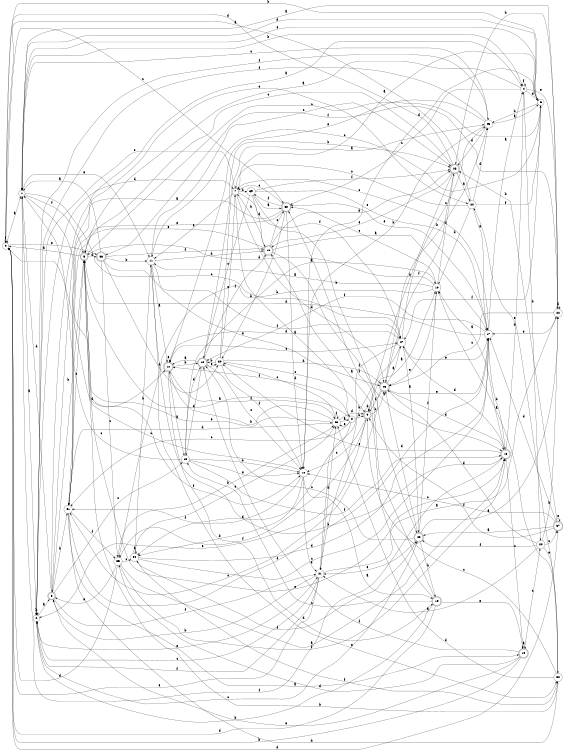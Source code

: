 digraph n32_5 {
__start0 [label="" shape="none"];

rankdir=LR;
size="8,5";

s0 [style="filled", color="black", fillcolor="white" shape="circle", label="0"];
s1 [style="filled", color="black", fillcolor="white" shape="circle", label="1"];
s2 [style="filled", color="black", fillcolor="white" shape="circle", label="2"];
s3 [style="rounded,filled", color="black", fillcolor="white" shape="doublecircle", label="3"];
s4 [style="filled", color="black", fillcolor="white" shape="circle", label="4"];
s5 [style="rounded,filled", color="black", fillcolor="white" shape="doublecircle", label="5"];
s6 [style="filled", color="black", fillcolor="white" shape="circle", label="6"];
s7 [style="filled", color="black", fillcolor="white" shape="circle", label="7"];
s8 [style="filled", color="black", fillcolor="white" shape="circle", label="8"];
s9 [style="rounded,filled", color="black", fillcolor="white" shape="doublecircle", label="9"];
s10 [style="filled", color="black", fillcolor="white" shape="circle", label="10"];
s11 [style="filled", color="black", fillcolor="white" shape="circle", label="11"];
s12 [style="rounded,filled", color="black", fillcolor="white" shape="doublecircle", label="12"];
s13 [style="filled", color="black", fillcolor="white" shape="circle", label="13"];
s14 [style="filled", color="black", fillcolor="white" shape="circle", label="14"];
s15 [style="rounded,filled", color="black", fillcolor="white" shape="doublecircle", label="15"];
s16 [style="rounded,filled", color="black", fillcolor="white" shape="doublecircle", label="16"];
s17 [style="filled", color="black", fillcolor="white" shape="circle", label="17"];
s18 [style="rounded,filled", color="black", fillcolor="white" shape="doublecircle", label="18"];
s19 [style="rounded,filled", color="black", fillcolor="white" shape="doublecircle", label="19"];
s20 [style="filled", color="black", fillcolor="white" shape="circle", label="20"];
s21 [style="filled", color="black", fillcolor="white" shape="circle", label="21"];
s22 [style="filled", color="black", fillcolor="white" shape="circle", label="22"];
s23 [style="rounded,filled", color="black", fillcolor="white" shape="doublecircle", label="23"];
s24 [style="filled", color="black", fillcolor="white" shape="circle", label="24"];
s25 [style="filled", color="black", fillcolor="white" shape="circle", label="25"];
s26 [style="rounded,filled", color="black", fillcolor="white" shape="doublecircle", label="26"];
s27 [style="filled", color="black", fillcolor="white" shape="circle", label="27"];
s28 [style="rounded,filled", color="black", fillcolor="white" shape="doublecircle", label="28"];
s29 [style="rounded,filled", color="black", fillcolor="white" shape="doublecircle", label="29"];
s30 [style="filled", color="black", fillcolor="white" shape="circle", label="30"];
s31 [style="filled", color="black", fillcolor="white" shape="circle", label="31"];
s32 [style="filled", color="black", fillcolor="white" shape="circle", label="32"];
s33 [style="filled", color="black", fillcolor="white" shape="circle", label="33"];
s34 [style="filled", color="black", fillcolor="white" shape="circle", label="34"];
s35 [style="filled", color="black", fillcolor="white" shape="circle", label="35"];
s36 [style="rounded,filled", color="black", fillcolor="white" shape="doublecircle", label="36"];
s37 [style="rounded,filled", color="black", fillcolor="white" shape="doublecircle", label="37"];
s38 [style="rounded,filled", color="black", fillcolor="white" shape="doublecircle", label="38"];
s39 [style="filled", color="black", fillcolor="white" shape="circle", label="39"];
s0 -> s1 [label="a"];
s0 -> s6 [label="b"];
s0 -> s38 [label="c"];
s0 -> s37 [label="d"];
s0 -> s36 [label="e"];
s0 -> s0 [label="f"];
s1 -> s2 [label="a"];
s1 -> s4 [label="b"];
s1 -> s27 [label="c"];
s1 -> s12 [label="d"];
s1 -> s11 [label="e"];
s1 -> s5 [label="f"];
s2 -> s3 [label="a"];
s2 -> s2 [label="b"];
s2 -> s28 [label="c"];
s2 -> s7 [label="d"];
s2 -> s21 [label="e"];
s2 -> s25 [label="f"];
s3 -> s4 [label="a"];
s3 -> s31 [label="b"];
s3 -> s13 [label="c"];
s3 -> s1 [label="d"];
s3 -> s24 [label="e"];
s3 -> s21 [label="f"];
s4 -> s5 [label="a"];
s4 -> s20 [label="b"];
s4 -> s38 [label="c"];
s4 -> s6 [label="d"];
s4 -> s22 [label="e"];
s4 -> s4 [label="f"];
s5 -> s0 [label="a"];
s5 -> s3 [label="b"];
s5 -> s6 [label="c"];
s5 -> s36 [label="d"];
s5 -> s18 [label="e"];
s5 -> s14 [label="f"];
s6 -> s7 [label="a"];
s6 -> s25 [label="b"];
s6 -> s11 [label="c"];
s6 -> s1 [label="d"];
s6 -> s1 [label="e"];
s6 -> s27 [label="f"];
s7 -> s8 [label="a"];
s7 -> s39 [label="b"];
s7 -> s2 [label="c"];
s7 -> s26 [label="d"];
s7 -> s11 [label="e"];
s7 -> s27 [label="f"];
s8 -> s5 [label="a"];
s8 -> s9 [label="b"];
s8 -> s31 [label="c"];
s8 -> s34 [label="d"];
s8 -> s33 [label="e"];
s8 -> s12 [label="f"];
s9 -> s10 [label="a"];
s9 -> s26 [label="b"];
s9 -> s14 [label="c"];
s9 -> s9 [label="d"];
s9 -> s2 [label="e"];
s9 -> s35 [label="f"];
s10 -> s11 [label="a"];
s10 -> s35 [label="b"];
s10 -> s38 [label="c"];
s10 -> s5 [label="d"];
s10 -> s26 [label="e"];
s10 -> s23 [label="f"];
s11 -> s12 [label="a"];
s11 -> s18 [label="b"];
s11 -> s23 [label="c"];
s11 -> s16 [label="d"];
s11 -> s32 [label="e"];
s11 -> s27 [label="f"];
s12 -> s13 [label="a"];
s12 -> s29 [label="b"];
s12 -> s27 [label="c"];
s12 -> s15 [label="d"];
s12 -> s12 [label="e"];
s12 -> s33 [label="f"];
s13 -> s10 [label="a"];
s13 -> s14 [label="b"];
s13 -> s1 [label="c"];
s13 -> s29 [label="d"];
s13 -> s14 [label="e"];
s13 -> s18 [label="f"];
s14 -> s15 [label="a"];
s14 -> s34 [label="b"];
s14 -> s0 [label="c"];
s14 -> s6 [label="d"];
s14 -> s21 [label="e"];
s14 -> s31 [label="f"];
s15 -> s16 [label="a"];
s15 -> s2 [label="b"];
s15 -> s13 [label="c"];
s15 -> s0 [label="d"];
s15 -> s19 [label="e"];
s15 -> s38 [label="f"];
s16 -> s17 [label="a"];
s16 -> s7 [label="b"];
s16 -> s38 [label="c"];
s16 -> s23 [label="d"];
s16 -> s31 [label="e"];
s16 -> s18 [label="f"];
s17 -> s4 [label="a"];
s17 -> s18 [label="b"];
s17 -> s7 [label="c"];
s17 -> s5 [label="d"];
s17 -> s38 [label="e"];
s17 -> s29 [label="f"];
s18 -> s10 [label="a"];
s18 -> s4 [label="b"];
s18 -> s19 [label="c"];
s18 -> s27 [label="d"];
s18 -> s30 [label="e"];
s18 -> s1 [label="f"];
s19 -> s19 [label="a"];
s19 -> s0 [label="b"];
s19 -> s20 [label="c"];
s19 -> s35 [label="d"];
s19 -> s3 [label="e"];
s19 -> s29 [label="f"];
s20 -> s21 [label="a"];
s20 -> s22 [label="b"];
s20 -> s37 [label="c"];
s20 -> s26 [label="d"];
s20 -> s32 [label="e"];
s20 -> s28 [label="f"];
s21 -> s22 [label="a"];
s21 -> s3 [label="b"];
s21 -> s2 [label="c"];
s21 -> s33 [label="d"];
s21 -> s0 [label="e"];
s21 -> s2 [label="f"];
s22 -> s1 [label="a"];
s22 -> s23 [label="b"];
s22 -> s26 [label="c"];
s22 -> s22 [label="d"];
s22 -> s17 [label="e"];
s22 -> s36 [label="f"];
s23 -> s24 [label="a"];
s23 -> s9 [label="b"];
s23 -> s5 [label="c"];
s23 -> s0 [label="d"];
s23 -> s16 [label="e"];
s23 -> s26 [label="f"];
s24 -> s0 [label="a"];
s24 -> s10 [label="b"];
s24 -> s7 [label="c"];
s24 -> s25 [label="d"];
s24 -> s17 [label="e"];
s24 -> s6 [label="f"];
s25 -> s6 [label="a"];
s25 -> s14 [label="b"];
s25 -> s1 [label="c"];
s25 -> s23 [label="d"];
s25 -> s12 [label="e"];
s25 -> s2 [label="f"];
s26 -> s27 [label="a"];
s26 -> s25 [label="b"];
s26 -> s31 [label="c"];
s26 -> s18 [label="d"];
s26 -> s17 [label="e"];
s26 -> s9 [label="f"];
s27 -> s28 [label="a"];
s27 -> s21 [label="b"];
s27 -> s25 [label="c"];
s27 -> s12 [label="d"];
s27 -> s17 [label="e"];
s27 -> s21 [label="f"];
s28 -> s22 [label="a"];
s28 -> s15 [label="b"];
s28 -> s29 [label="c"];
s28 -> s26 [label="d"];
s28 -> s21 [label="e"];
s28 -> s10 [label="f"];
s29 -> s12 [label="a"];
s29 -> s23 [label="b"];
s29 -> s14 [label="c"];
s29 -> s13 [label="d"];
s29 -> s30 [label="e"];
s29 -> s16 [label="f"];
s30 -> s25 [label="a"];
s30 -> s29 [label="b"];
s30 -> s9 [label="c"];
s30 -> s26 [label="d"];
s30 -> s7 [label="e"];
s30 -> s14 [label="f"];
s31 -> s19 [label="a"];
s31 -> s32 [label="b"];
s31 -> s5 [label="c"];
s31 -> s33 [label="d"];
s31 -> s17 [label="e"];
s31 -> s35 [label="f"];
s32 -> s10 [label="a"];
s32 -> s5 [label="b"];
s32 -> s9 [label="c"];
s32 -> s33 [label="d"];
s32 -> s24 [label="e"];
s32 -> s34 [label="f"];
s33 -> s8 [label="a"];
s33 -> s12 [label="b"];
s33 -> s30 [label="c"];
s33 -> s9 [label="d"];
s33 -> s5 [label="e"];
s33 -> s33 [label="f"];
s34 -> s34 [label="a"];
s34 -> s11 [label="b"];
s34 -> s17 [label="c"];
s34 -> s17 [label="d"];
s34 -> s33 [label="e"];
s34 -> s28 [label="f"];
s35 -> s18 [label="a"];
s35 -> s33 [label="b"];
s35 -> s34 [label="c"];
s35 -> s0 [label="d"];
s35 -> s3 [label="e"];
s35 -> s18 [label="f"];
s36 -> s1 [label="a"];
s36 -> s11 [label="b"];
s36 -> s35 [label="c"];
s36 -> s30 [label="d"];
s36 -> s26 [label="e"];
s36 -> s16 [label="f"];
s37 -> s28 [label="a"];
s37 -> s23 [label="b"];
s37 -> s14 [label="c"];
s37 -> s17 [label="d"];
s37 -> s37 [label="e"];
s37 -> s9 [label="f"];
s38 -> s31 [label="a"];
s38 -> s30 [label="b"];
s38 -> s7 [label="c"];
s38 -> s14 [label="d"];
s38 -> s31 [label="e"];
s38 -> s39 [label="f"];
s39 -> s38 [label="a"];
s39 -> s28 [label="b"];
s39 -> s29 [label="c"];
s39 -> s16 [label="d"];
s39 -> s17 [label="e"];
s39 -> s23 [label="f"];

}